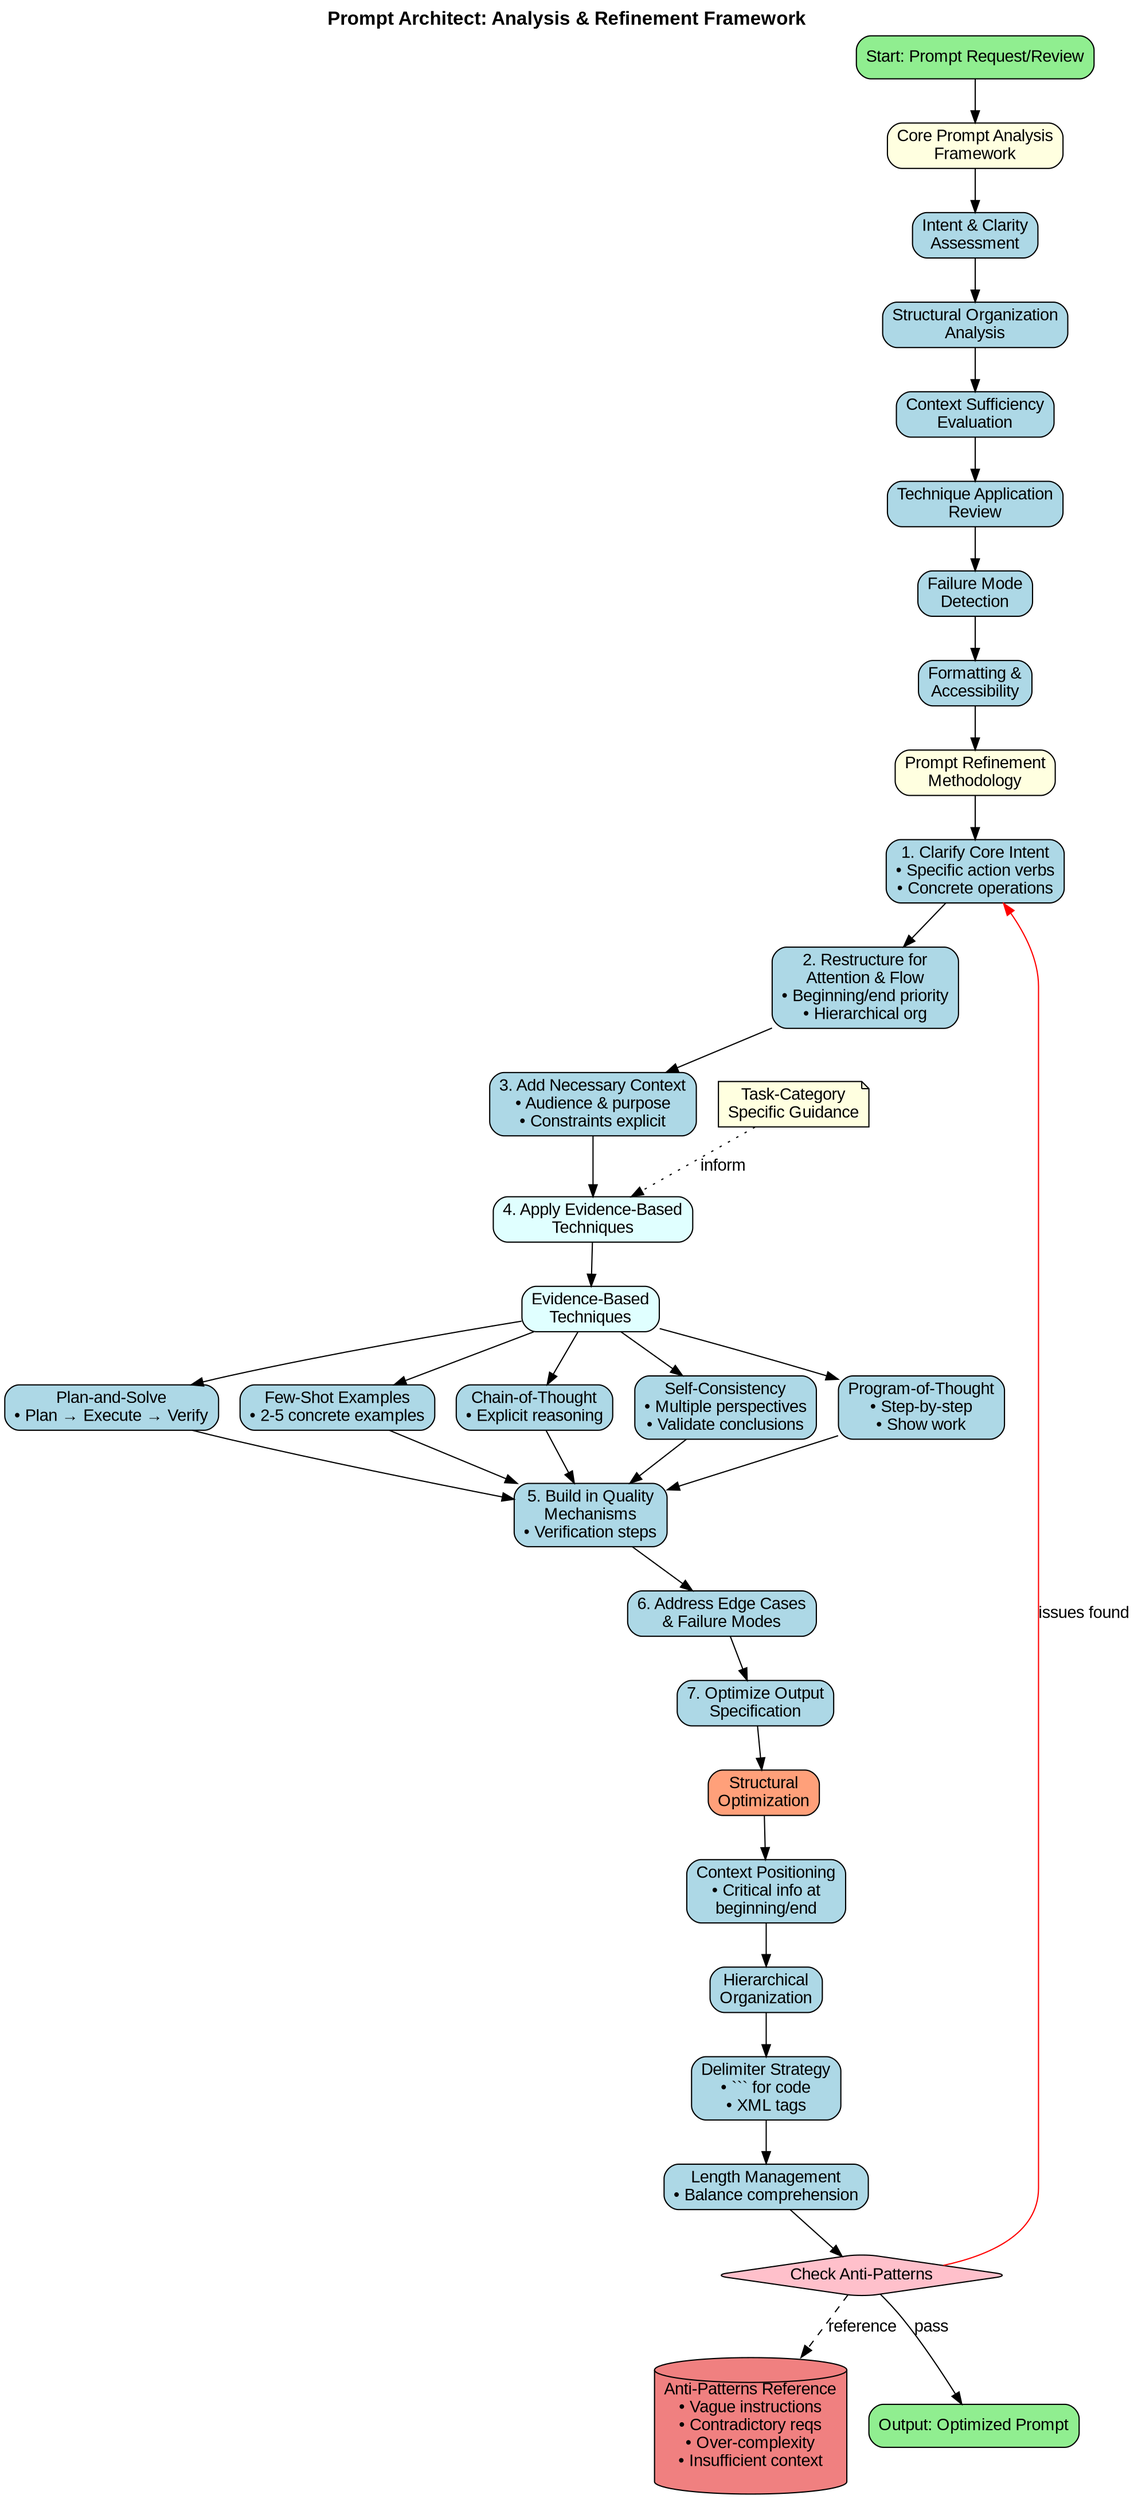 digraph PromptArchitect {
    rankdir=TB;
    node [shape=box, style="rounded,filled", fillcolor=lightblue, fontname="Arial"];
    edge [fontname="Arial"];

    start [label="Start: Prompt Request/Review", fillcolor=lightgreen];

    // Analysis Framework
    analysis [label="Core Prompt Analysis\nFramework", fillcolor=lightyellow];
    a_intent [label="Intent & Clarity\nAssessment"];
    a_structure [label="Structural Organization\nAnalysis"];
    a_context [label="Context Sufficiency\nEvaluation"];
    a_technique [label="Technique Application\nReview"];
    a_failure [label="Failure Mode\nDetection"];
    a_format [label="Formatting &\nAccessibility"];

    // Refinement Methodology
    refine [label="Prompt Refinement\nMethodology", fillcolor=lightyellow];
    r1 [label="1. Clarify Core Intent\n• Specific action verbs\n• Concrete operations"];
    r2 [label="2. Restructure for\nAttention & Flow\n• Beginning/end priority\n• Hierarchical org"];
    r3 [label="3. Add Necessary Context\n• Audience & purpose\n• Constraints explicit"];
    r4 [label="4. Apply Evidence-Based\nTechniques", fillcolor=lightcyan];
    r5 [label="5. Build in Quality\nMechanisms\n• Verification steps"];
    r6 [label="6. Address Edge Cases\n& Failure Modes"];
    r7 [label="7. Optimize Output\nSpecification"];

    // Evidence-Based Techniques
    techniques [label="Evidence-Based\nTechniques", fillcolor=lightcyan];
    t_selfcon [label="Self-Consistency\n• Multiple perspectives\n• Validate conclusions"];
    t_pot [label="Program-of-Thought\n• Step-by-step\n• Show work"];
    t_pas [label="Plan-and-Solve\n• Plan → Execute → Verify"];
    t_fewshot [label="Few-Shot Examples\n• 2-5 concrete examples"];
    t_cot [label="Chain-of-Thought\n• Explicit reasoning"];

    // Structural Optimization
    structure [label="Structural\nOptimization", fillcolor=lightsalmon];
    s_position [label="Context Positioning\n• Critical info at\nbeginning/end"];
    s_hierarchy [label="Hierarchical\nOrganization"];
    s_delimiters [label="Delimiter Strategy\n• ``` for code\n• XML tags"];
    s_length [label="Length Management\n• Balance comprehension"];

    // Anti-Patterns
    antipatterns [label="Check Anti-Patterns", fillcolor=pink, shape=diamond];
    ap_ref [label="Anti-Patterns Reference\n• Vague instructions\n• Contradictory reqs\n• Over-complexity\n• Insufficient context", shape=cylinder, fillcolor=lightcoral];

    output [label="Output: Optimized Prompt", fillcolor=lightgreen];

    // Flow
    start -> analysis;
    analysis -> a_intent -> a_structure -> a_context -> a_technique -> a_failure -> a_format;
    a_format -> refine;

    refine -> r1 -> r2 -> r3 -> r4;
    r4 -> techniques;
    techniques -> t_selfcon;
    techniques -> t_pot;
    techniques -> t_pas;
    techniques -> t_fewshot;
    techniques -> t_cot;

    t_selfcon -> r5;
    t_pot -> r5;
    t_pas -> r5;
    t_fewshot -> r5;
    t_cot -> r5;

    r5 -> r6 -> r7;

    r7 -> structure;
    structure -> s_position -> s_hierarchy -> s_delimiters -> s_length;

    s_length -> antipatterns;
    antipatterns -> ap_ref [label="reference", style=dashed];
    antipatterns -> output [label="pass"];
    antipatterns -> r1 [label="issues found", color=red];

    // Task Categories
    tasks [label="Task-Category\nSpecific Guidance", shape=note, fillcolor=lightyellow];
    tasks -> r4 [style=dotted, label="inform"];

    // Labels
    labelloc="t";
    label="Prompt Architect: Analysis & Refinement Framework";
    fontsize=16;
    fontname="Arial Bold";
}
